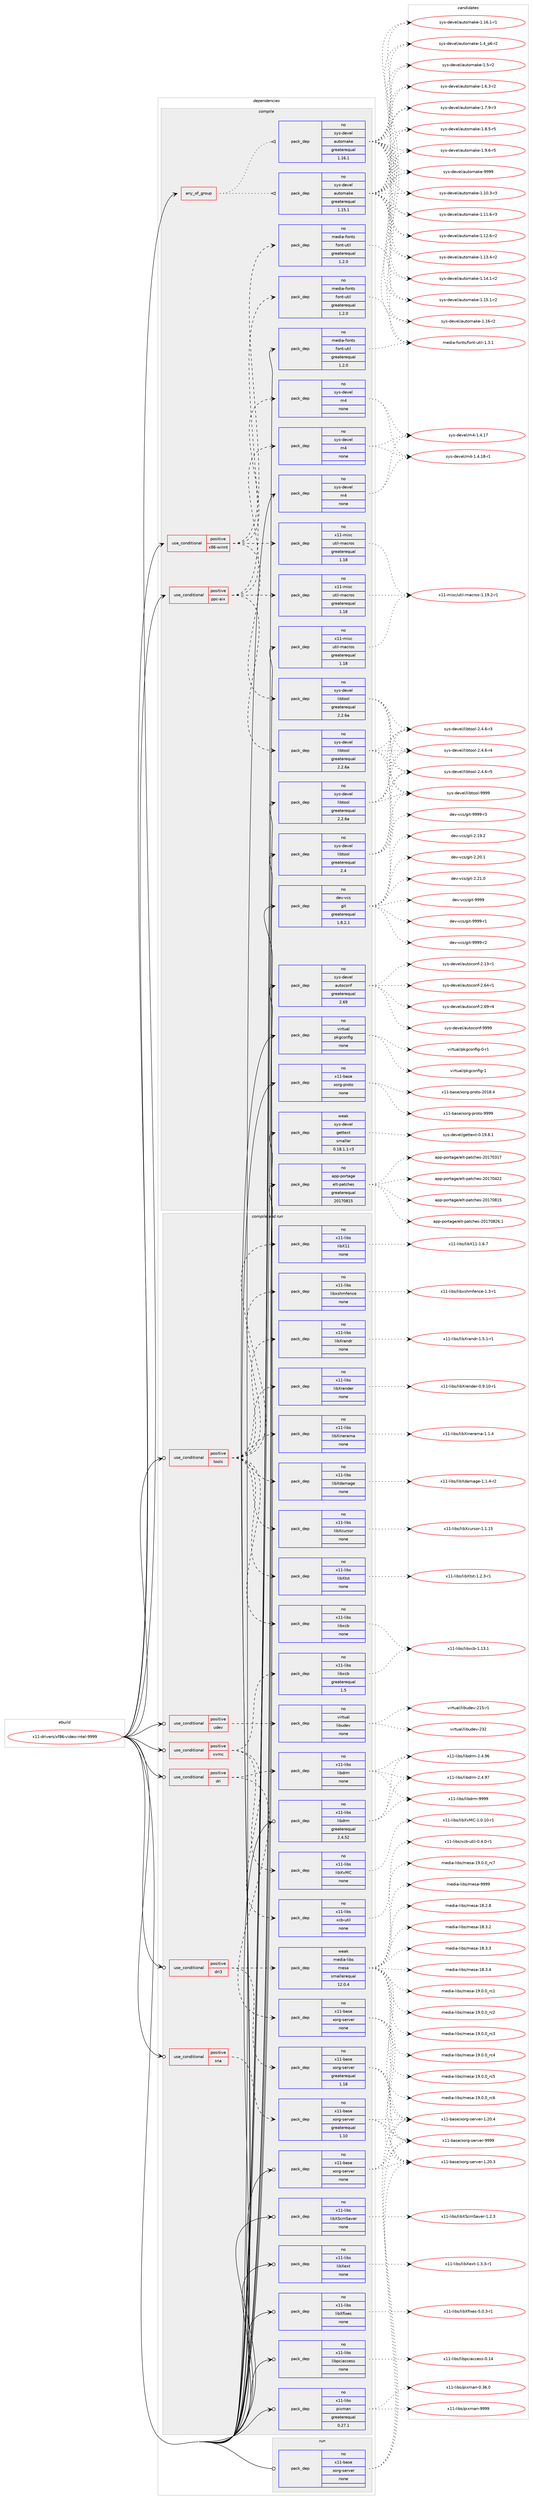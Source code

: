 digraph prolog {

# *************
# Graph options
# *************

newrank=true;
concentrate=true;
compound=true;
graph [rankdir=LR,fontname=Helvetica,fontsize=10,ranksep=1.5];#, ranksep=2.5, nodesep=0.2];
edge  [arrowhead=vee];
node  [fontname=Helvetica,fontsize=10];

# **********
# The ebuild
# **********

subgraph cluster_leftcol {
color=gray;
rank=same;
label=<<i>ebuild</i>>;
id [label="x11-drivers/xf86-video-intel-9999", color=red, width=4, href="../x11-drivers/xf86-video-intel-9999.svg"];
}

# ****************
# The dependencies
# ****************

subgraph cluster_midcol {
color=gray;
label=<<i>dependencies</i>>;
subgraph cluster_compile {
fillcolor="#eeeeee";
style=filled;
label=<<i>compile</i>>;
subgraph any28472 {
dependency1757535 [label=<<TABLE BORDER="0" CELLBORDER="1" CELLSPACING="0" CELLPADDING="4"><TR><TD CELLPADDING="10">any_of_group</TD></TR></TABLE>>, shape=none, color=red];subgraph pack1262300 {
dependency1757536 [label=<<TABLE BORDER="0" CELLBORDER="1" CELLSPACING="0" CELLPADDING="4" WIDTH="220"><TR><TD ROWSPAN="6" CELLPADDING="30">pack_dep</TD></TR><TR><TD WIDTH="110">no</TD></TR><TR><TD>sys-devel</TD></TR><TR><TD>automake</TD></TR><TR><TD>greaterequal</TD></TR><TR><TD>1.16.1</TD></TR></TABLE>>, shape=none, color=blue];
}
dependency1757535:e -> dependency1757536:w [weight=20,style="dotted",arrowhead="oinv"];
subgraph pack1262301 {
dependency1757537 [label=<<TABLE BORDER="0" CELLBORDER="1" CELLSPACING="0" CELLPADDING="4" WIDTH="220"><TR><TD ROWSPAN="6" CELLPADDING="30">pack_dep</TD></TR><TR><TD WIDTH="110">no</TD></TR><TR><TD>sys-devel</TD></TR><TR><TD>automake</TD></TR><TR><TD>greaterequal</TD></TR><TR><TD>1.15.1</TD></TR></TABLE>>, shape=none, color=blue];
}
dependency1757535:e -> dependency1757537:w [weight=20,style="dotted",arrowhead="oinv"];
}
id:e -> dependency1757535:w [weight=20,style="solid",arrowhead="vee"];
subgraph cond465760 {
dependency1757538 [label=<<TABLE BORDER="0" CELLBORDER="1" CELLSPACING="0" CELLPADDING="4"><TR><TD ROWSPAN="3" CELLPADDING="10">use_conditional</TD></TR><TR><TD>positive</TD></TR><TR><TD>ppc-aix</TD></TR></TABLE>>, shape=none, color=red];
subgraph pack1262302 {
dependency1757539 [label=<<TABLE BORDER="0" CELLBORDER="1" CELLSPACING="0" CELLPADDING="4" WIDTH="220"><TR><TD ROWSPAN="6" CELLPADDING="30">pack_dep</TD></TR><TR><TD WIDTH="110">no</TD></TR><TR><TD>sys-devel</TD></TR><TR><TD>libtool</TD></TR><TR><TD>greaterequal</TD></TR><TR><TD>2.2.6a</TD></TR></TABLE>>, shape=none, color=blue];
}
dependency1757538:e -> dependency1757539:w [weight=20,style="dashed",arrowhead="vee"];
subgraph pack1262303 {
dependency1757540 [label=<<TABLE BORDER="0" CELLBORDER="1" CELLSPACING="0" CELLPADDING="4" WIDTH="220"><TR><TD ROWSPAN="6" CELLPADDING="30">pack_dep</TD></TR><TR><TD WIDTH="110">no</TD></TR><TR><TD>sys-devel</TD></TR><TR><TD>m4</TD></TR><TR><TD>none</TD></TR><TR><TD></TD></TR></TABLE>>, shape=none, color=blue];
}
dependency1757538:e -> dependency1757540:w [weight=20,style="dashed",arrowhead="vee"];
subgraph pack1262304 {
dependency1757541 [label=<<TABLE BORDER="0" CELLBORDER="1" CELLSPACING="0" CELLPADDING="4" WIDTH="220"><TR><TD ROWSPAN="6" CELLPADDING="30">pack_dep</TD></TR><TR><TD WIDTH="110">no</TD></TR><TR><TD>x11-misc</TD></TR><TR><TD>util-macros</TD></TR><TR><TD>greaterequal</TD></TR><TR><TD>1.18</TD></TR></TABLE>>, shape=none, color=blue];
}
dependency1757538:e -> dependency1757541:w [weight=20,style="dashed",arrowhead="vee"];
subgraph pack1262305 {
dependency1757542 [label=<<TABLE BORDER="0" CELLBORDER="1" CELLSPACING="0" CELLPADDING="4" WIDTH="220"><TR><TD ROWSPAN="6" CELLPADDING="30">pack_dep</TD></TR><TR><TD WIDTH="110">no</TD></TR><TR><TD>media-fonts</TD></TR><TR><TD>font-util</TD></TR><TR><TD>greaterequal</TD></TR><TR><TD>1.2.0</TD></TR></TABLE>>, shape=none, color=blue];
}
dependency1757538:e -> dependency1757542:w [weight=20,style="dashed",arrowhead="vee"];
}
id:e -> dependency1757538:w [weight=20,style="solid",arrowhead="vee"];
subgraph cond465761 {
dependency1757543 [label=<<TABLE BORDER="0" CELLBORDER="1" CELLSPACING="0" CELLPADDING="4"><TR><TD ROWSPAN="3" CELLPADDING="10">use_conditional</TD></TR><TR><TD>positive</TD></TR><TR><TD>x86-winnt</TD></TR></TABLE>>, shape=none, color=red];
subgraph pack1262306 {
dependency1757544 [label=<<TABLE BORDER="0" CELLBORDER="1" CELLSPACING="0" CELLPADDING="4" WIDTH="220"><TR><TD ROWSPAN="6" CELLPADDING="30">pack_dep</TD></TR><TR><TD WIDTH="110">no</TD></TR><TR><TD>sys-devel</TD></TR><TR><TD>libtool</TD></TR><TR><TD>greaterequal</TD></TR><TR><TD>2.2.6a</TD></TR></TABLE>>, shape=none, color=blue];
}
dependency1757543:e -> dependency1757544:w [weight=20,style="dashed",arrowhead="vee"];
subgraph pack1262307 {
dependency1757545 [label=<<TABLE BORDER="0" CELLBORDER="1" CELLSPACING="0" CELLPADDING="4" WIDTH="220"><TR><TD ROWSPAN="6" CELLPADDING="30">pack_dep</TD></TR><TR><TD WIDTH="110">no</TD></TR><TR><TD>sys-devel</TD></TR><TR><TD>m4</TD></TR><TR><TD>none</TD></TR><TR><TD></TD></TR></TABLE>>, shape=none, color=blue];
}
dependency1757543:e -> dependency1757545:w [weight=20,style="dashed",arrowhead="vee"];
subgraph pack1262308 {
dependency1757546 [label=<<TABLE BORDER="0" CELLBORDER="1" CELLSPACING="0" CELLPADDING="4" WIDTH="220"><TR><TD ROWSPAN="6" CELLPADDING="30">pack_dep</TD></TR><TR><TD WIDTH="110">no</TD></TR><TR><TD>x11-misc</TD></TR><TR><TD>util-macros</TD></TR><TR><TD>greaterequal</TD></TR><TR><TD>1.18</TD></TR></TABLE>>, shape=none, color=blue];
}
dependency1757543:e -> dependency1757546:w [weight=20,style="dashed",arrowhead="vee"];
subgraph pack1262309 {
dependency1757547 [label=<<TABLE BORDER="0" CELLBORDER="1" CELLSPACING="0" CELLPADDING="4" WIDTH="220"><TR><TD ROWSPAN="6" CELLPADDING="30">pack_dep</TD></TR><TR><TD WIDTH="110">no</TD></TR><TR><TD>media-fonts</TD></TR><TR><TD>font-util</TD></TR><TR><TD>greaterequal</TD></TR><TR><TD>1.2.0</TD></TR></TABLE>>, shape=none, color=blue];
}
dependency1757543:e -> dependency1757547:w [weight=20,style="dashed",arrowhead="vee"];
}
id:e -> dependency1757543:w [weight=20,style="solid",arrowhead="vee"];
subgraph pack1262310 {
dependency1757548 [label=<<TABLE BORDER="0" CELLBORDER="1" CELLSPACING="0" CELLPADDING="4" WIDTH="220"><TR><TD ROWSPAN="6" CELLPADDING="30">pack_dep</TD></TR><TR><TD WIDTH="110">no</TD></TR><TR><TD>app-portage</TD></TR><TR><TD>elt-patches</TD></TR><TR><TD>greaterequal</TD></TR><TR><TD>20170815</TD></TR></TABLE>>, shape=none, color=blue];
}
id:e -> dependency1757548:w [weight=20,style="solid",arrowhead="vee"];
subgraph pack1262311 {
dependency1757549 [label=<<TABLE BORDER="0" CELLBORDER="1" CELLSPACING="0" CELLPADDING="4" WIDTH="220"><TR><TD ROWSPAN="6" CELLPADDING="30">pack_dep</TD></TR><TR><TD WIDTH="110">no</TD></TR><TR><TD>dev-vcs</TD></TR><TR><TD>git</TD></TR><TR><TD>greaterequal</TD></TR><TR><TD>1.8.2.1</TD></TR></TABLE>>, shape=none, color=blue];
}
id:e -> dependency1757549:w [weight=20,style="solid",arrowhead="vee"];
subgraph pack1262312 {
dependency1757550 [label=<<TABLE BORDER="0" CELLBORDER="1" CELLSPACING="0" CELLPADDING="4" WIDTH="220"><TR><TD ROWSPAN="6" CELLPADDING="30">pack_dep</TD></TR><TR><TD WIDTH="110">no</TD></TR><TR><TD>media-fonts</TD></TR><TR><TD>font-util</TD></TR><TR><TD>greaterequal</TD></TR><TR><TD>1.2.0</TD></TR></TABLE>>, shape=none, color=blue];
}
id:e -> dependency1757550:w [weight=20,style="solid",arrowhead="vee"];
subgraph pack1262313 {
dependency1757551 [label=<<TABLE BORDER="0" CELLBORDER="1" CELLSPACING="0" CELLPADDING="4" WIDTH="220"><TR><TD ROWSPAN="6" CELLPADDING="30">pack_dep</TD></TR><TR><TD WIDTH="110">no</TD></TR><TR><TD>sys-devel</TD></TR><TR><TD>autoconf</TD></TR><TR><TD>greaterequal</TD></TR><TR><TD>2.69</TD></TR></TABLE>>, shape=none, color=blue];
}
id:e -> dependency1757551:w [weight=20,style="solid",arrowhead="vee"];
subgraph pack1262314 {
dependency1757552 [label=<<TABLE BORDER="0" CELLBORDER="1" CELLSPACING="0" CELLPADDING="4" WIDTH="220"><TR><TD ROWSPAN="6" CELLPADDING="30">pack_dep</TD></TR><TR><TD WIDTH="110">no</TD></TR><TR><TD>sys-devel</TD></TR><TR><TD>libtool</TD></TR><TR><TD>greaterequal</TD></TR><TR><TD>2.2.6a</TD></TR></TABLE>>, shape=none, color=blue];
}
id:e -> dependency1757552:w [weight=20,style="solid",arrowhead="vee"];
subgraph pack1262315 {
dependency1757553 [label=<<TABLE BORDER="0" CELLBORDER="1" CELLSPACING="0" CELLPADDING="4" WIDTH="220"><TR><TD ROWSPAN="6" CELLPADDING="30">pack_dep</TD></TR><TR><TD WIDTH="110">no</TD></TR><TR><TD>sys-devel</TD></TR><TR><TD>libtool</TD></TR><TR><TD>greaterequal</TD></TR><TR><TD>2.4</TD></TR></TABLE>>, shape=none, color=blue];
}
id:e -> dependency1757553:w [weight=20,style="solid",arrowhead="vee"];
subgraph pack1262316 {
dependency1757554 [label=<<TABLE BORDER="0" CELLBORDER="1" CELLSPACING="0" CELLPADDING="4" WIDTH="220"><TR><TD ROWSPAN="6" CELLPADDING="30">pack_dep</TD></TR><TR><TD WIDTH="110">no</TD></TR><TR><TD>sys-devel</TD></TR><TR><TD>m4</TD></TR><TR><TD>none</TD></TR><TR><TD></TD></TR></TABLE>>, shape=none, color=blue];
}
id:e -> dependency1757554:w [weight=20,style="solid",arrowhead="vee"];
subgraph pack1262317 {
dependency1757555 [label=<<TABLE BORDER="0" CELLBORDER="1" CELLSPACING="0" CELLPADDING="4" WIDTH="220"><TR><TD ROWSPAN="6" CELLPADDING="30">pack_dep</TD></TR><TR><TD WIDTH="110">no</TD></TR><TR><TD>virtual</TD></TR><TR><TD>pkgconfig</TD></TR><TR><TD>none</TD></TR><TR><TD></TD></TR></TABLE>>, shape=none, color=blue];
}
id:e -> dependency1757555:w [weight=20,style="solid",arrowhead="vee"];
subgraph pack1262318 {
dependency1757556 [label=<<TABLE BORDER="0" CELLBORDER="1" CELLSPACING="0" CELLPADDING="4" WIDTH="220"><TR><TD ROWSPAN="6" CELLPADDING="30">pack_dep</TD></TR><TR><TD WIDTH="110">no</TD></TR><TR><TD>x11-base</TD></TR><TR><TD>xorg-proto</TD></TR><TR><TD>none</TD></TR><TR><TD></TD></TR></TABLE>>, shape=none, color=blue];
}
id:e -> dependency1757556:w [weight=20,style="solid",arrowhead="vee"];
subgraph pack1262319 {
dependency1757557 [label=<<TABLE BORDER="0" CELLBORDER="1" CELLSPACING="0" CELLPADDING="4" WIDTH="220"><TR><TD ROWSPAN="6" CELLPADDING="30">pack_dep</TD></TR><TR><TD WIDTH="110">no</TD></TR><TR><TD>x11-misc</TD></TR><TR><TD>util-macros</TD></TR><TR><TD>greaterequal</TD></TR><TR><TD>1.18</TD></TR></TABLE>>, shape=none, color=blue];
}
id:e -> dependency1757557:w [weight=20,style="solid",arrowhead="vee"];
subgraph pack1262320 {
dependency1757558 [label=<<TABLE BORDER="0" CELLBORDER="1" CELLSPACING="0" CELLPADDING="4" WIDTH="220"><TR><TD ROWSPAN="6" CELLPADDING="30">pack_dep</TD></TR><TR><TD WIDTH="110">weak</TD></TR><TR><TD>sys-devel</TD></TR><TR><TD>gettext</TD></TR><TR><TD>smaller</TD></TR><TR><TD>0.18.1.1-r3</TD></TR></TABLE>>, shape=none, color=blue];
}
id:e -> dependency1757558:w [weight=20,style="solid",arrowhead="vee"];
}
subgraph cluster_compileandrun {
fillcolor="#eeeeee";
style=filled;
label=<<i>compile and run</i>>;
subgraph cond465762 {
dependency1757559 [label=<<TABLE BORDER="0" CELLBORDER="1" CELLSPACING="0" CELLPADDING="4"><TR><TD ROWSPAN="3" CELLPADDING="10">use_conditional</TD></TR><TR><TD>positive</TD></TR><TR><TD>dri</TD></TR></TABLE>>, shape=none, color=red];
subgraph pack1262321 {
dependency1757560 [label=<<TABLE BORDER="0" CELLBORDER="1" CELLSPACING="0" CELLPADDING="4" WIDTH="220"><TR><TD ROWSPAN="6" CELLPADDING="30">pack_dep</TD></TR><TR><TD WIDTH="110">no</TD></TR><TR><TD>x11-base</TD></TR><TR><TD>xorg-server</TD></TR><TR><TD>none</TD></TR><TR><TD></TD></TR></TABLE>>, shape=none, color=blue];
}
dependency1757559:e -> dependency1757560:w [weight=20,style="dashed",arrowhead="vee"];
subgraph pack1262322 {
dependency1757561 [label=<<TABLE BORDER="0" CELLBORDER="1" CELLSPACING="0" CELLPADDING="4" WIDTH="220"><TR><TD ROWSPAN="6" CELLPADDING="30">pack_dep</TD></TR><TR><TD WIDTH="110">no</TD></TR><TR><TD>x11-libs</TD></TR><TR><TD>libdrm</TD></TR><TR><TD>none</TD></TR><TR><TD></TD></TR></TABLE>>, shape=none, color=blue];
}
dependency1757559:e -> dependency1757561:w [weight=20,style="dashed",arrowhead="vee"];
}
id:e -> dependency1757559:w [weight=20,style="solid",arrowhead="odotvee"];
subgraph cond465763 {
dependency1757562 [label=<<TABLE BORDER="0" CELLBORDER="1" CELLSPACING="0" CELLPADDING="4"><TR><TD ROWSPAN="3" CELLPADDING="10">use_conditional</TD></TR><TR><TD>positive</TD></TR><TR><TD>dri3</TD></TR></TABLE>>, shape=none, color=red];
subgraph pack1262323 {
dependency1757563 [label=<<TABLE BORDER="0" CELLBORDER="1" CELLSPACING="0" CELLPADDING="4" WIDTH="220"><TR><TD ROWSPAN="6" CELLPADDING="30">pack_dep</TD></TR><TR><TD WIDTH="110">no</TD></TR><TR><TD>x11-base</TD></TR><TR><TD>xorg-server</TD></TR><TR><TD>greaterequal</TD></TR><TR><TD>1.18</TD></TR></TABLE>>, shape=none, color=blue];
}
dependency1757562:e -> dependency1757563:w [weight=20,style="dashed",arrowhead="vee"];
subgraph pack1262324 {
dependency1757564 [label=<<TABLE BORDER="0" CELLBORDER="1" CELLSPACING="0" CELLPADDING="4" WIDTH="220"><TR><TD ROWSPAN="6" CELLPADDING="30">pack_dep</TD></TR><TR><TD WIDTH="110">weak</TD></TR><TR><TD>media-libs</TD></TR><TR><TD>mesa</TD></TR><TR><TD>smallerequal</TD></TR><TR><TD>12.0.4</TD></TR></TABLE>>, shape=none, color=blue];
}
dependency1757562:e -> dependency1757564:w [weight=20,style="dashed",arrowhead="vee"];
}
id:e -> dependency1757562:w [weight=20,style="solid",arrowhead="odotvee"];
subgraph cond465764 {
dependency1757565 [label=<<TABLE BORDER="0" CELLBORDER="1" CELLSPACING="0" CELLPADDING="4"><TR><TD ROWSPAN="3" CELLPADDING="10">use_conditional</TD></TR><TR><TD>positive</TD></TR><TR><TD>sna</TD></TR></TABLE>>, shape=none, color=red];
subgraph pack1262325 {
dependency1757566 [label=<<TABLE BORDER="0" CELLBORDER="1" CELLSPACING="0" CELLPADDING="4" WIDTH="220"><TR><TD ROWSPAN="6" CELLPADDING="30">pack_dep</TD></TR><TR><TD WIDTH="110">no</TD></TR><TR><TD>x11-base</TD></TR><TR><TD>xorg-server</TD></TR><TR><TD>greaterequal</TD></TR><TR><TD>1.10</TD></TR></TABLE>>, shape=none, color=blue];
}
dependency1757565:e -> dependency1757566:w [weight=20,style="dashed",arrowhead="vee"];
}
id:e -> dependency1757565:w [weight=20,style="solid",arrowhead="odotvee"];
subgraph cond465765 {
dependency1757567 [label=<<TABLE BORDER="0" CELLBORDER="1" CELLSPACING="0" CELLPADDING="4"><TR><TD ROWSPAN="3" CELLPADDING="10">use_conditional</TD></TR><TR><TD>positive</TD></TR><TR><TD>tools</TD></TR></TABLE>>, shape=none, color=red];
subgraph pack1262326 {
dependency1757568 [label=<<TABLE BORDER="0" CELLBORDER="1" CELLSPACING="0" CELLPADDING="4" WIDTH="220"><TR><TD ROWSPAN="6" CELLPADDING="30">pack_dep</TD></TR><TR><TD WIDTH="110">no</TD></TR><TR><TD>x11-libs</TD></TR><TR><TD>libX11</TD></TR><TR><TD>none</TD></TR><TR><TD></TD></TR></TABLE>>, shape=none, color=blue];
}
dependency1757567:e -> dependency1757568:w [weight=20,style="dashed",arrowhead="vee"];
subgraph pack1262327 {
dependency1757569 [label=<<TABLE BORDER="0" CELLBORDER="1" CELLSPACING="0" CELLPADDING="4" WIDTH="220"><TR><TD ROWSPAN="6" CELLPADDING="30">pack_dep</TD></TR><TR><TD WIDTH="110">no</TD></TR><TR><TD>x11-libs</TD></TR><TR><TD>libxcb</TD></TR><TR><TD>none</TD></TR><TR><TD></TD></TR></TABLE>>, shape=none, color=blue];
}
dependency1757567:e -> dependency1757569:w [weight=20,style="dashed",arrowhead="vee"];
subgraph pack1262328 {
dependency1757570 [label=<<TABLE BORDER="0" CELLBORDER="1" CELLSPACING="0" CELLPADDING="4" WIDTH="220"><TR><TD ROWSPAN="6" CELLPADDING="30">pack_dep</TD></TR><TR><TD WIDTH="110">no</TD></TR><TR><TD>x11-libs</TD></TR><TR><TD>libXcursor</TD></TR><TR><TD>none</TD></TR><TR><TD></TD></TR></TABLE>>, shape=none, color=blue];
}
dependency1757567:e -> dependency1757570:w [weight=20,style="dashed",arrowhead="vee"];
subgraph pack1262329 {
dependency1757571 [label=<<TABLE BORDER="0" CELLBORDER="1" CELLSPACING="0" CELLPADDING="4" WIDTH="220"><TR><TD ROWSPAN="6" CELLPADDING="30">pack_dep</TD></TR><TR><TD WIDTH="110">no</TD></TR><TR><TD>x11-libs</TD></TR><TR><TD>libXdamage</TD></TR><TR><TD>none</TD></TR><TR><TD></TD></TR></TABLE>>, shape=none, color=blue];
}
dependency1757567:e -> dependency1757571:w [weight=20,style="dashed",arrowhead="vee"];
subgraph pack1262330 {
dependency1757572 [label=<<TABLE BORDER="0" CELLBORDER="1" CELLSPACING="0" CELLPADDING="4" WIDTH="220"><TR><TD ROWSPAN="6" CELLPADDING="30">pack_dep</TD></TR><TR><TD WIDTH="110">no</TD></TR><TR><TD>x11-libs</TD></TR><TR><TD>libXinerama</TD></TR><TR><TD>none</TD></TR><TR><TD></TD></TR></TABLE>>, shape=none, color=blue];
}
dependency1757567:e -> dependency1757572:w [weight=20,style="dashed",arrowhead="vee"];
subgraph pack1262331 {
dependency1757573 [label=<<TABLE BORDER="0" CELLBORDER="1" CELLSPACING="0" CELLPADDING="4" WIDTH="220"><TR><TD ROWSPAN="6" CELLPADDING="30">pack_dep</TD></TR><TR><TD WIDTH="110">no</TD></TR><TR><TD>x11-libs</TD></TR><TR><TD>libXrandr</TD></TR><TR><TD>none</TD></TR><TR><TD></TD></TR></TABLE>>, shape=none, color=blue];
}
dependency1757567:e -> dependency1757573:w [weight=20,style="dashed",arrowhead="vee"];
subgraph pack1262332 {
dependency1757574 [label=<<TABLE BORDER="0" CELLBORDER="1" CELLSPACING="0" CELLPADDING="4" WIDTH="220"><TR><TD ROWSPAN="6" CELLPADDING="30">pack_dep</TD></TR><TR><TD WIDTH="110">no</TD></TR><TR><TD>x11-libs</TD></TR><TR><TD>libXrender</TD></TR><TR><TD>none</TD></TR><TR><TD></TD></TR></TABLE>>, shape=none, color=blue];
}
dependency1757567:e -> dependency1757574:w [weight=20,style="dashed",arrowhead="vee"];
subgraph pack1262333 {
dependency1757575 [label=<<TABLE BORDER="0" CELLBORDER="1" CELLSPACING="0" CELLPADDING="4" WIDTH="220"><TR><TD ROWSPAN="6" CELLPADDING="30">pack_dep</TD></TR><TR><TD WIDTH="110">no</TD></TR><TR><TD>x11-libs</TD></TR><TR><TD>libxshmfence</TD></TR><TR><TD>none</TD></TR><TR><TD></TD></TR></TABLE>>, shape=none, color=blue];
}
dependency1757567:e -> dependency1757575:w [weight=20,style="dashed",arrowhead="vee"];
subgraph pack1262334 {
dependency1757576 [label=<<TABLE BORDER="0" CELLBORDER="1" CELLSPACING="0" CELLPADDING="4" WIDTH="220"><TR><TD ROWSPAN="6" CELLPADDING="30">pack_dep</TD></TR><TR><TD WIDTH="110">no</TD></TR><TR><TD>x11-libs</TD></TR><TR><TD>libXtst</TD></TR><TR><TD>none</TD></TR><TR><TD></TD></TR></TABLE>>, shape=none, color=blue];
}
dependency1757567:e -> dependency1757576:w [weight=20,style="dashed",arrowhead="vee"];
}
id:e -> dependency1757567:w [weight=20,style="solid",arrowhead="odotvee"];
subgraph cond465766 {
dependency1757577 [label=<<TABLE BORDER="0" CELLBORDER="1" CELLSPACING="0" CELLPADDING="4"><TR><TD ROWSPAN="3" CELLPADDING="10">use_conditional</TD></TR><TR><TD>positive</TD></TR><TR><TD>udev</TD></TR></TABLE>>, shape=none, color=red];
subgraph pack1262335 {
dependency1757578 [label=<<TABLE BORDER="0" CELLBORDER="1" CELLSPACING="0" CELLPADDING="4" WIDTH="220"><TR><TD ROWSPAN="6" CELLPADDING="30">pack_dep</TD></TR><TR><TD WIDTH="110">no</TD></TR><TR><TD>virtual</TD></TR><TR><TD>libudev</TD></TR><TR><TD>none</TD></TR><TR><TD></TD></TR></TABLE>>, shape=none, color=blue];
}
dependency1757577:e -> dependency1757578:w [weight=20,style="dashed",arrowhead="vee"];
}
id:e -> dependency1757577:w [weight=20,style="solid",arrowhead="odotvee"];
subgraph cond465767 {
dependency1757579 [label=<<TABLE BORDER="0" CELLBORDER="1" CELLSPACING="0" CELLPADDING="4"><TR><TD ROWSPAN="3" CELLPADDING="10">use_conditional</TD></TR><TR><TD>positive</TD></TR><TR><TD>xvmc</TD></TR></TABLE>>, shape=none, color=red];
subgraph pack1262336 {
dependency1757580 [label=<<TABLE BORDER="0" CELLBORDER="1" CELLSPACING="0" CELLPADDING="4" WIDTH="220"><TR><TD ROWSPAN="6" CELLPADDING="30">pack_dep</TD></TR><TR><TD WIDTH="110">no</TD></TR><TR><TD>x11-libs</TD></TR><TR><TD>libXvMC</TD></TR><TR><TD>none</TD></TR><TR><TD></TD></TR></TABLE>>, shape=none, color=blue];
}
dependency1757579:e -> dependency1757580:w [weight=20,style="dashed",arrowhead="vee"];
subgraph pack1262337 {
dependency1757581 [label=<<TABLE BORDER="0" CELLBORDER="1" CELLSPACING="0" CELLPADDING="4" WIDTH="220"><TR><TD ROWSPAN="6" CELLPADDING="30">pack_dep</TD></TR><TR><TD WIDTH="110">no</TD></TR><TR><TD>x11-libs</TD></TR><TR><TD>libxcb</TD></TR><TR><TD>greaterequal</TD></TR><TR><TD>1.5</TD></TR></TABLE>>, shape=none, color=blue];
}
dependency1757579:e -> dependency1757581:w [weight=20,style="dashed",arrowhead="vee"];
subgraph pack1262338 {
dependency1757582 [label=<<TABLE BORDER="0" CELLBORDER="1" CELLSPACING="0" CELLPADDING="4" WIDTH="220"><TR><TD ROWSPAN="6" CELLPADDING="30">pack_dep</TD></TR><TR><TD WIDTH="110">no</TD></TR><TR><TD>x11-libs</TD></TR><TR><TD>xcb-util</TD></TR><TR><TD>none</TD></TR><TR><TD></TD></TR></TABLE>>, shape=none, color=blue];
}
dependency1757579:e -> dependency1757582:w [weight=20,style="dashed",arrowhead="vee"];
}
id:e -> dependency1757579:w [weight=20,style="solid",arrowhead="odotvee"];
subgraph pack1262339 {
dependency1757583 [label=<<TABLE BORDER="0" CELLBORDER="1" CELLSPACING="0" CELLPADDING="4" WIDTH="220"><TR><TD ROWSPAN="6" CELLPADDING="30">pack_dep</TD></TR><TR><TD WIDTH="110">no</TD></TR><TR><TD>x11-base</TD></TR><TR><TD>xorg-server</TD></TR><TR><TD>none</TD></TR><TR><TD></TD></TR></TABLE>>, shape=none, color=blue];
}
id:e -> dependency1757583:w [weight=20,style="solid",arrowhead="odotvee"];
subgraph pack1262340 {
dependency1757584 [label=<<TABLE BORDER="0" CELLBORDER="1" CELLSPACING="0" CELLPADDING="4" WIDTH="220"><TR><TD ROWSPAN="6" CELLPADDING="30">pack_dep</TD></TR><TR><TD WIDTH="110">no</TD></TR><TR><TD>x11-libs</TD></TR><TR><TD>libXScrnSaver</TD></TR><TR><TD>none</TD></TR><TR><TD></TD></TR></TABLE>>, shape=none, color=blue];
}
id:e -> dependency1757584:w [weight=20,style="solid",arrowhead="odotvee"];
subgraph pack1262341 {
dependency1757585 [label=<<TABLE BORDER="0" CELLBORDER="1" CELLSPACING="0" CELLPADDING="4" WIDTH="220"><TR><TD ROWSPAN="6" CELLPADDING="30">pack_dep</TD></TR><TR><TD WIDTH="110">no</TD></TR><TR><TD>x11-libs</TD></TR><TR><TD>libXext</TD></TR><TR><TD>none</TD></TR><TR><TD></TD></TR></TABLE>>, shape=none, color=blue];
}
id:e -> dependency1757585:w [weight=20,style="solid",arrowhead="odotvee"];
subgraph pack1262342 {
dependency1757586 [label=<<TABLE BORDER="0" CELLBORDER="1" CELLSPACING="0" CELLPADDING="4" WIDTH="220"><TR><TD ROWSPAN="6" CELLPADDING="30">pack_dep</TD></TR><TR><TD WIDTH="110">no</TD></TR><TR><TD>x11-libs</TD></TR><TR><TD>libXfixes</TD></TR><TR><TD>none</TD></TR><TR><TD></TD></TR></TABLE>>, shape=none, color=blue];
}
id:e -> dependency1757586:w [weight=20,style="solid",arrowhead="odotvee"];
subgraph pack1262343 {
dependency1757587 [label=<<TABLE BORDER="0" CELLBORDER="1" CELLSPACING="0" CELLPADDING="4" WIDTH="220"><TR><TD ROWSPAN="6" CELLPADDING="30">pack_dep</TD></TR><TR><TD WIDTH="110">no</TD></TR><TR><TD>x11-libs</TD></TR><TR><TD>libdrm</TD></TR><TR><TD>greaterequal</TD></TR><TR><TD>2.4.52</TD></TR></TABLE>>, shape=none, color=blue];
}
id:e -> dependency1757587:w [weight=20,style="solid",arrowhead="odotvee"];
subgraph pack1262344 {
dependency1757588 [label=<<TABLE BORDER="0" CELLBORDER="1" CELLSPACING="0" CELLPADDING="4" WIDTH="220"><TR><TD ROWSPAN="6" CELLPADDING="30">pack_dep</TD></TR><TR><TD WIDTH="110">no</TD></TR><TR><TD>x11-libs</TD></TR><TR><TD>libpciaccess</TD></TR><TR><TD>none</TD></TR><TR><TD></TD></TR></TABLE>>, shape=none, color=blue];
}
id:e -> dependency1757588:w [weight=20,style="solid",arrowhead="odotvee"];
subgraph pack1262345 {
dependency1757589 [label=<<TABLE BORDER="0" CELLBORDER="1" CELLSPACING="0" CELLPADDING="4" WIDTH="220"><TR><TD ROWSPAN="6" CELLPADDING="30">pack_dep</TD></TR><TR><TD WIDTH="110">no</TD></TR><TR><TD>x11-libs</TD></TR><TR><TD>pixman</TD></TR><TR><TD>greaterequal</TD></TR><TR><TD>0.27.1</TD></TR></TABLE>>, shape=none, color=blue];
}
id:e -> dependency1757589:w [weight=20,style="solid",arrowhead="odotvee"];
}
subgraph cluster_run {
fillcolor="#eeeeee";
style=filled;
label=<<i>run</i>>;
subgraph pack1262346 {
dependency1757590 [label=<<TABLE BORDER="0" CELLBORDER="1" CELLSPACING="0" CELLPADDING="4" WIDTH="220"><TR><TD ROWSPAN="6" CELLPADDING="30">pack_dep</TD></TR><TR><TD WIDTH="110">no</TD></TR><TR><TD>x11-base</TD></TR><TR><TD>xorg-server</TD></TR><TR><TD>none</TD></TR><TR><TD></TD></TR></TABLE>>, shape=none, color=blue];
}
id:e -> dependency1757590:w [weight=20,style="solid",arrowhead="odot"];
}
}

# **************
# The candidates
# **************

subgraph cluster_choices {
rank=same;
color=gray;
label=<<i>candidates</i>>;

subgraph choice1262300 {
color=black;
nodesep=1;
choice11512111545100101118101108479711711611110997107101454946494846514511451 [label="sys-devel/automake-1.10.3-r3", color=red, width=4,href="../sys-devel/automake-1.10.3-r3.svg"];
choice11512111545100101118101108479711711611110997107101454946494946544511451 [label="sys-devel/automake-1.11.6-r3", color=red, width=4,href="../sys-devel/automake-1.11.6-r3.svg"];
choice11512111545100101118101108479711711611110997107101454946495046544511450 [label="sys-devel/automake-1.12.6-r2", color=red, width=4,href="../sys-devel/automake-1.12.6-r2.svg"];
choice11512111545100101118101108479711711611110997107101454946495146524511450 [label="sys-devel/automake-1.13.4-r2", color=red, width=4,href="../sys-devel/automake-1.13.4-r2.svg"];
choice11512111545100101118101108479711711611110997107101454946495246494511450 [label="sys-devel/automake-1.14.1-r2", color=red, width=4,href="../sys-devel/automake-1.14.1-r2.svg"];
choice11512111545100101118101108479711711611110997107101454946495346494511450 [label="sys-devel/automake-1.15.1-r2", color=red, width=4,href="../sys-devel/automake-1.15.1-r2.svg"];
choice1151211154510010111810110847971171161111099710710145494649544511450 [label="sys-devel/automake-1.16-r2", color=red, width=4,href="../sys-devel/automake-1.16-r2.svg"];
choice11512111545100101118101108479711711611110997107101454946495446494511449 [label="sys-devel/automake-1.16.1-r1", color=red, width=4,href="../sys-devel/automake-1.16.1-r1.svg"];
choice115121115451001011181011084797117116111109971071014549465295112544511450 [label="sys-devel/automake-1.4_p6-r2", color=red, width=4,href="../sys-devel/automake-1.4_p6-r2.svg"];
choice11512111545100101118101108479711711611110997107101454946534511450 [label="sys-devel/automake-1.5-r2", color=red, width=4,href="../sys-devel/automake-1.5-r2.svg"];
choice115121115451001011181011084797117116111109971071014549465446514511450 [label="sys-devel/automake-1.6.3-r2", color=red, width=4,href="../sys-devel/automake-1.6.3-r2.svg"];
choice115121115451001011181011084797117116111109971071014549465546574511451 [label="sys-devel/automake-1.7.9-r3", color=red, width=4,href="../sys-devel/automake-1.7.9-r3.svg"];
choice115121115451001011181011084797117116111109971071014549465646534511453 [label="sys-devel/automake-1.8.5-r5", color=red, width=4,href="../sys-devel/automake-1.8.5-r5.svg"];
choice115121115451001011181011084797117116111109971071014549465746544511453 [label="sys-devel/automake-1.9.6-r5", color=red, width=4,href="../sys-devel/automake-1.9.6-r5.svg"];
choice115121115451001011181011084797117116111109971071014557575757 [label="sys-devel/automake-9999", color=red, width=4,href="../sys-devel/automake-9999.svg"];
dependency1757536:e -> choice11512111545100101118101108479711711611110997107101454946494846514511451:w [style=dotted,weight="100"];
dependency1757536:e -> choice11512111545100101118101108479711711611110997107101454946494946544511451:w [style=dotted,weight="100"];
dependency1757536:e -> choice11512111545100101118101108479711711611110997107101454946495046544511450:w [style=dotted,weight="100"];
dependency1757536:e -> choice11512111545100101118101108479711711611110997107101454946495146524511450:w [style=dotted,weight="100"];
dependency1757536:e -> choice11512111545100101118101108479711711611110997107101454946495246494511450:w [style=dotted,weight="100"];
dependency1757536:e -> choice11512111545100101118101108479711711611110997107101454946495346494511450:w [style=dotted,weight="100"];
dependency1757536:e -> choice1151211154510010111810110847971171161111099710710145494649544511450:w [style=dotted,weight="100"];
dependency1757536:e -> choice11512111545100101118101108479711711611110997107101454946495446494511449:w [style=dotted,weight="100"];
dependency1757536:e -> choice115121115451001011181011084797117116111109971071014549465295112544511450:w [style=dotted,weight="100"];
dependency1757536:e -> choice11512111545100101118101108479711711611110997107101454946534511450:w [style=dotted,weight="100"];
dependency1757536:e -> choice115121115451001011181011084797117116111109971071014549465446514511450:w [style=dotted,weight="100"];
dependency1757536:e -> choice115121115451001011181011084797117116111109971071014549465546574511451:w [style=dotted,weight="100"];
dependency1757536:e -> choice115121115451001011181011084797117116111109971071014549465646534511453:w [style=dotted,weight="100"];
dependency1757536:e -> choice115121115451001011181011084797117116111109971071014549465746544511453:w [style=dotted,weight="100"];
dependency1757536:e -> choice115121115451001011181011084797117116111109971071014557575757:w [style=dotted,weight="100"];
}
subgraph choice1262301 {
color=black;
nodesep=1;
choice11512111545100101118101108479711711611110997107101454946494846514511451 [label="sys-devel/automake-1.10.3-r3", color=red, width=4,href="../sys-devel/automake-1.10.3-r3.svg"];
choice11512111545100101118101108479711711611110997107101454946494946544511451 [label="sys-devel/automake-1.11.6-r3", color=red, width=4,href="../sys-devel/automake-1.11.6-r3.svg"];
choice11512111545100101118101108479711711611110997107101454946495046544511450 [label="sys-devel/automake-1.12.6-r2", color=red, width=4,href="../sys-devel/automake-1.12.6-r2.svg"];
choice11512111545100101118101108479711711611110997107101454946495146524511450 [label="sys-devel/automake-1.13.4-r2", color=red, width=4,href="../sys-devel/automake-1.13.4-r2.svg"];
choice11512111545100101118101108479711711611110997107101454946495246494511450 [label="sys-devel/automake-1.14.1-r2", color=red, width=4,href="../sys-devel/automake-1.14.1-r2.svg"];
choice11512111545100101118101108479711711611110997107101454946495346494511450 [label="sys-devel/automake-1.15.1-r2", color=red, width=4,href="../sys-devel/automake-1.15.1-r2.svg"];
choice1151211154510010111810110847971171161111099710710145494649544511450 [label="sys-devel/automake-1.16-r2", color=red, width=4,href="../sys-devel/automake-1.16-r2.svg"];
choice11512111545100101118101108479711711611110997107101454946495446494511449 [label="sys-devel/automake-1.16.1-r1", color=red, width=4,href="../sys-devel/automake-1.16.1-r1.svg"];
choice115121115451001011181011084797117116111109971071014549465295112544511450 [label="sys-devel/automake-1.4_p6-r2", color=red, width=4,href="../sys-devel/automake-1.4_p6-r2.svg"];
choice11512111545100101118101108479711711611110997107101454946534511450 [label="sys-devel/automake-1.5-r2", color=red, width=4,href="../sys-devel/automake-1.5-r2.svg"];
choice115121115451001011181011084797117116111109971071014549465446514511450 [label="sys-devel/automake-1.6.3-r2", color=red, width=4,href="../sys-devel/automake-1.6.3-r2.svg"];
choice115121115451001011181011084797117116111109971071014549465546574511451 [label="sys-devel/automake-1.7.9-r3", color=red, width=4,href="../sys-devel/automake-1.7.9-r3.svg"];
choice115121115451001011181011084797117116111109971071014549465646534511453 [label="sys-devel/automake-1.8.5-r5", color=red, width=4,href="../sys-devel/automake-1.8.5-r5.svg"];
choice115121115451001011181011084797117116111109971071014549465746544511453 [label="sys-devel/automake-1.9.6-r5", color=red, width=4,href="../sys-devel/automake-1.9.6-r5.svg"];
choice115121115451001011181011084797117116111109971071014557575757 [label="sys-devel/automake-9999", color=red, width=4,href="../sys-devel/automake-9999.svg"];
dependency1757537:e -> choice11512111545100101118101108479711711611110997107101454946494846514511451:w [style=dotted,weight="100"];
dependency1757537:e -> choice11512111545100101118101108479711711611110997107101454946494946544511451:w [style=dotted,weight="100"];
dependency1757537:e -> choice11512111545100101118101108479711711611110997107101454946495046544511450:w [style=dotted,weight="100"];
dependency1757537:e -> choice11512111545100101118101108479711711611110997107101454946495146524511450:w [style=dotted,weight="100"];
dependency1757537:e -> choice11512111545100101118101108479711711611110997107101454946495246494511450:w [style=dotted,weight="100"];
dependency1757537:e -> choice11512111545100101118101108479711711611110997107101454946495346494511450:w [style=dotted,weight="100"];
dependency1757537:e -> choice1151211154510010111810110847971171161111099710710145494649544511450:w [style=dotted,weight="100"];
dependency1757537:e -> choice11512111545100101118101108479711711611110997107101454946495446494511449:w [style=dotted,weight="100"];
dependency1757537:e -> choice115121115451001011181011084797117116111109971071014549465295112544511450:w [style=dotted,weight="100"];
dependency1757537:e -> choice11512111545100101118101108479711711611110997107101454946534511450:w [style=dotted,weight="100"];
dependency1757537:e -> choice115121115451001011181011084797117116111109971071014549465446514511450:w [style=dotted,weight="100"];
dependency1757537:e -> choice115121115451001011181011084797117116111109971071014549465546574511451:w [style=dotted,weight="100"];
dependency1757537:e -> choice115121115451001011181011084797117116111109971071014549465646534511453:w [style=dotted,weight="100"];
dependency1757537:e -> choice115121115451001011181011084797117116111109971071014549465746544511453:w [style=dotted,weight="100"];
dependency1757537:e -> choice115121115451001011181011084797117116111109971071014557575757:w [style=dotted,weight="100"];
}
subgraph choice1262302 {
color=black;
nodesep=1;
choice1151211154510010111810110847108105981161111111084550465246544511451 [label="sys-devel/libtool-2.4.6-r3", color=red, width=4,href="../sys-devel/libtool-2.4.6-r3.svg"];
choice1151211154510010111810110847108105981161111111084550465246544511452 [label="sys-devel/libtool-2.4.6-r4", color=red, width=4,href="../sys-devel/libtool-2.4.6-r4.svg"];
choice1151211154510010111810110847108105981161111111084550465246544511453 [label="sys-devel/libtool-2.4.6-r5", color=red, width=4,href="../sys-devel/libtool-2.4.6-r5.svg"];
choice1151211154510010111810110847108105981161111111084557575757 [label="sys-devel/libtool-9999", color=red, width=4,href="../sys-devel/libtool-9999.svg"];
dependency1757539:e -> choice1151211154510010111810110847108105981161111111084550465246544511451:w [style=dotted,weight="100"];
dependency1757539:e -> choice1151211154510010111810110847108105981161111111084550465246544511452:w [style=dotted,weight="100"];
dependency1757539:e -> choice1151211154510010111810110847108105981161111111084550465246544511453:w [style=dotted,weight="100"];
dependency1757539:e -> choice1151211154510010111810110847108105981161111111084557575757:w [style=dotted,weight="100"];
}
subgraph choice1262303 {
color=black;
nodesep=1;
choice11512111545100101118101108471095245494652464955 [label="sys-devel/m4-1.4.17", color=red, width=4,href="../sys-devel/m4-1.4.17.svg"];
choice115121115451001011181011084710952454946524649564511449 [label="sys-devel/m4-1.4.18-r1", color=red, width=4,href="../sys-devel/m4-1.4.18-r1.svg"];
dependency1757540:e -> choice11512111545100101118101108471095245494652464955:w [style=dotted,weight="100"];
dependency1757540:e -> choice115121115451001011181011084710952454946524649564511449:w [style=dotted,weight="100"];
}
subgraph choice1262304 {
color=black;
nodesep=1;
choice1204949451091051159947117116105108451099799114111115454946495746504511449 [label="x11-misc/util-macros-1.19.2-r1", color=red, width=4,href="../x11-misc/util-macros-1.19.2-r1.svg"];
dependency1757541:e -> choice1204949451091051159947117116105108451099799114111115454946495746504511449:w [style=dotted,weight="100"];
}
subgraph choice1262305 {
color=black;
nodesep=1;
choice10910110010597451021111101161154710211111011645117116105108454946514649 [label="media-fonts/font-util-1.3.1", color=red, width=4,href="../media-fonts/font-util-1.3.1.svg"];
dependency1757542:e -> choice10910110010597451021111101161154710211111011645117116105108454946514649:w [style=dotted,weight="100"];
}
subgraph choice1262306 {
color=black;
nodesep=1;
choice1151211154510010111810110847108105981161111111084550465246544511451 [label="sys-devel/libtool-2.4.6-r3", color=red, width=4,href="../sys-devel/libtool-2.4.6-r3.svg"];
choice1151211154510010111810110847108105981161111111084550465246544511452 [label="sys-devel/libtool-2.4.6-r4", color=red, width=4,href="../sys-devel/libtool-2.4.6-r4.svg"];
choice1151211154510010111810110847108105981161111111084550465246544511453 [label="sys-devel/libtool-2.4.6-r5", color=red, width=4,href="../sys-devel/libtool-2.4.6-r5.svg"];
choice1151211154510010111810110847108105981161111111084557575757 [label="sys-devel/libtool-9999", color=red, width=4,href="../sys-devel/libtool-9999.svg"];
dependency1757544:e -> choice1151211154510010111810110847108105981161111111084550465246544511451:w [style=dotted,weight="100"];
dependency1757544:e -> choice1151211154510010111810110847108105981161111111084550465246544511452:w [style=dotted,weight="100"];
dependency1757544:e -> choice1151211154510010111810110847108105981161111111084550465246544511453:w [style=dotted,weight="100"];
dependency1757544:e -> choice1151211154510010111810110847108105981161111111084557575757:w [style=dotted,weight="100"];
}
subgraph choice1262307 {
color=black;
nodesep=1;
choice11512111545100101118101108471095245494652464955 [label="sys-devel/m4-1.4.17", color=red, width=4,href="../sys-devel/m4-1.4.17.svg"];
choice115121115451001011181011084710952454946524649564511449 [label="sys-devel/m4-1.4.18-r1", color=red, width=4,href="../sys-devel/m4-1.4.18-r1.svg"];
dependency1757545:e -> choice11512111545100101118101108471095245494652464955:w [style=dotted,weight="100"];
dependency1757545:e -> choice115121115451001011181011084710952454946524649564511449:w [style=dotted,weight="100"];
}
subgraph choice1262308 {
color=black;
nodesep=1;
choice1204949451091051159947117116105108451099799114111115454946495746504511449 [label="x11-misc/util-macros-1.19.2-r1", color=red, width=4,href="../x11-misc/util-macros-1.19.2-r1.svg"];
dependency1757546:e -> choice1204949451091051159947117116105108451099799114111115454946495746504511449:w [style=dotted,weight="100"];
}
subgraph choice1262309 {
color=black;
nodesep=1;
choice10910110010597451021111101161154710211111011645117116105108454946514649 [label="media-fonts/font-util-1.3.1", color=red, width=4,href="../media-fonts/font-util-1.3.1.svg"];
dependency1757547:e -> choice10910110010597451021111101161154710211111011645117116105108454946514649:w [style=dotted,weight="100"];
}
subgraph choice1262310 {
color=black;
nodesep=1;
choice97112112451121111141169710310147101108116451129711699104101115455048495548514955 [label="app-portage/elt-patches-20170317", color=red, width=4,href="../app-portage/elt-patches-20170317.svg"];
choice97112112451121111141169710310147101108116451129711699104101115455048495548525050 [label="app-portage/elt-patches-20170422", color=red, width=4,href="../app-portage/elt-patches-20170422.svg"];
choice97112112451121111141169710310147101108116451129711699104101115455048495548564953 [label="app-portage/elt-patches-20170815", color=red, width=4,href="../app-portage/elt-patches-20170815.svg"];
choice971121124511211111411697103101471011081164511297116991041011154550484955485650544649 [label="app-portage/elt-patches-20170826.1", color=red, width=4,href="../app-portage/elt-patches-20170826.1.svg"];
dependency1757548:e -> choice97112112451121111141169710310147101108116451129711699104101115455048495548514955:w [style=dotted,weight="100"];
dependency1757548:e -> choice97112112451121111141169710310147101108116451129711699104101115455048495548525050:w [style=dotted,weight="100"];
dependency1757548:e -> choice97112112451121111141169710310147101108116451129711699104101115455048495548564953:w [style=dotted,weight="100"];
dependency1757548:e -> choice971121124511211111411697103101471011081164511297116991041011154550484955485650544649:w [style=dotted,weight="100"];
}
subgraph choice1262311 {
color=black;
nodesep=1;
choice10010111845118991154710310511645504649574650 [label="dev-vcs/git-2.19.2", color=red, width=4,href="../dev-vcs/git-2.19.2.svg"];
choice10010111845118991154710310511645504650484649 [label="dev-vcs/git-2.20.1", color=red, width=4,href="../dev-vcs/git-2.20.1.svg"];
choice10010111845118991154710310511645504650494648 [label="dev-vcs/git-2.21.0", color=red, width=4,href="../dev-vcs/git-2.21.0.svg"];
choice1001011184511899115471031051164557575757 [label="dev-vcs/git-9999", color=red, width=4,href="../dev-vcs/git-9999.svg"];
choice10010111845118991154710310511645575757574511449 [label="dev-vcs/git-9999-r1", color=red, width=4,href="../dev-vcs/git-9999-r1.svg"];
choice10010111845118991154710310511645575757574511450 [label="dev-vcs/git-9999-r2", color=red, width=4,href="../dev-vcs/git-9999-r2.svg"];
choice10010111845118991154710310511645575757574511451 [label="dev-vcs/git-9999-r3", color=red, width=4,href="../dev-vcs/git-9999-r3.svg"];
dependency1757549:e -> choice10010111845118991154710310511645504649574650:w [style=dotted,weight="100"];
dependency1757549:e -> choice10010111845118991154710310511645504650484649:w [style=dotted,weight="100"];
dependency1757549:e -> choice10010111845118991154710310511645504650494648:w [style=dotted,weight="100"];
dependency1757549:e -> choice1001011184511899115471031051164557575757:w [style=dotted,weight="100"];
dependency1757549:e -> choice10010111845118991154710310511645575757574511449:w [style=dotted,weight="100"];
dependency1757549:e -> choice10010111845118991154710310511645575757574511450:w [style=dotted,weight="100"];
dependency1757549:e -> choice10010111845118991154710310511645575757574511451:w [style=dotted,weight="100"];
}
subgraph choice1262312 {
color=black;
nodesep=1;
choice10910110010597451021111101161154710211111011645117116105108454946514649 [label="media-fonts/font-util-1.3.1", color=red, width=4,href="../media-fonts/font-util-1.3.1.svg"];
dependency1757550:e -> choice10910110010597451021111101161154710211111011645117116105108454946514649:w [style=dotted,weight="100"];
}
subgraph choice1262313 {
color=black;
nodesep=1;
choice1151211154510010111810110847971171161119911111010245504649514511449 [label="sys-devel/autoconf-2.13-r1", color=red, width=4,href="../sys-devel/autoconf-2.13-r1.svg"];
choice1151211154510010111810110847971171161119911111010245504654524511449 [label="sys-devel/autoconf-2.64-r1", color=red, width=4,href="../sys-devel/autoconf-2.64-r1.svg"];
choice1151211154510010111810110847971171161119911111010245504654574511452 [label="sys-devel/autoconf-2.69-r4", color=red, width=4,href="../sys-devel/autoconf-2.69-r4.svg"];
choice115121115451001011181011084797117116111991111101024557575757 [label="sys-devel/autoconf-9999", color=red, width=4,href="../sys-devel/autoconf-9999.svg"];
dependency1757551:e -> choice1151211154510010111810110847971171161119911111010245504649514511449:w [style=dotted,weight="100"];
dependency1757551:e -> choice1151211154510010111810110847971171161119911111010245504654524511449:w [style=dotted,weight="100"];
dependency1757551:e -> choice1151211154510010111810110847971171161119911111010245504654574511452:w [style=dotted,weight="100"];
dependency1757551:e -> choice115121115451001011181011084797117116111991111101024557575757:w [style=dotted,weight="100"];
}
subgraph choice1262314 {
color=black;
nodesep=1;
choice1151211154510010111810110847108105981161111111084550465246544511451 [label="sys-devel/libtool-2.4.6-r3", color=red, width=4,href="../sys-devel/libtool-2.4.6-r3.svg"];
choice1151211154510010111810110847108105981161111111084550465246544511452 [label="sys-devel/libtool-2.4.6-r4", color=red, width=4,href="../sys-devel/libtool-2.4.6-r4.svg"];
choice1151211154510010111810110847108105981161111111084550465246544511453 [label="sys-devel/libtool-2.4.6-r5", color=red, width=4,href="../sys-devel/libtool-2.4.6-r5.svg"];
choice1151211154510010111810110847108105981161111111084557575757 [label="sys-devel/libtool-9999", color=red, width=4,href="../sys-devel/libtool-9999.svg"];
dependency1757552:e -> choice1151211154510010111810110847108105981161111111084550465246544511451:w [style=dotted,weight="100"];
dependency1757552:e -> choice1151211154510010111810110847108105981161111111084550465246544511452:w [style=dotted,weight="100"];
dependency1757552:e -> choice1151211154510010111810110847108105981161111111084550465246544511453:w [style=dotted,weight="100"];
dependency1757552:e -> choice1151211154510010111810110847108105981161111111084557575757:w [style=dotted,weight="100"];
}
subgraph choice1262315 {
color=black;
nodesep=1;
choice1151211154510010111810110847108105981161111111084550465246544511451 [label="sys-devel/libtool-2.4.6-r3", color=red, width=4,href="../sys-devel/libtool-2.4.6-r3.svg"];
choice1151211154510010111810110847108105981161111111084550465246544511452 [label="sys-devel/libtool-2.4.6-r4", color=red, width=4,href="../sys-devel/libtool-2.4.6-r4.svg"];
choice1151211154510010111810110847108105981161111111084550465246544511453 [label="sys-devel/libtool-2.4.6-r5", color=red, width=4,href="../sys-devel/libtool-2.4.6-r5.svg"];
choice1151211154510010111810110847108105981161111111084557575757 [label="sys-devel/libtool-9999", color=red, width=4,href="../sys-devel/libtool-9999.svg"];
dependency1757553:e -> choice1151211154510010111810110847108105981161111111084550465246544511451:w [style=dotted,weight="100"];
dependency1757553:e -> choice1151211154510010111810110847108105981161111111084550465246544511452:w [style=dotted,weight="100"];
dependency1757553:e -> choice1151211154510010111810110847108105981161111111084550465246544511453:w [style=dotted,weight="100"];
dependency1757553:e -> choice1151211154510010111810110847108105981161111111084557575757:w [style=dotted,weight="100"];
}
subgraph choice1262316 {
color=black;
nodesep=1;
choice11512111545100101118101108471095245494652464955 [label="sys-devel/m4-1.4.17", color=red, width=4,href="../sys-devel/m4-1.4.17.svg"];
choice115121115451001011181011084710952454946524649564511449 [label="sys-devel/m4-1.4.18-r1", color=red, width=4,href="../sys-devel/m4-1.4.18-r1.svg"];
dependency1757554:e -> choice11512111545100101118101108471095245494652464955:w [style=dotted,weight="100"];
dependency1757554:e -> choice115121115451001011181011084710952454946524649564511449:w [style=dotted,weight="100"];
}
subgraph choice1262317 {
color=black;
nodesep=1;
choice11810511411611797108471121071039911111010210510345484511449 [label="virtual/pkgconfig-0-r1", color=red, width=4,href="../virtual/pkgconfig-0-r1.svg"];
choice1181051141161179710847112107103991111101021051034549 [label="virtual/pkgconfig-1", color=red, width=4,href="../virtual/pkgconfig-1.svg"];
dependency1757555:e -> choice11810511411611797108471121071039911111010210510345484511449:w [style=dotted,weight="100"];
dependency1757555:e -> choice1181051141161179710847112107103991111101021051034549:w [style=dotted,weight="100"];
}
subgraph choice1262318 {
color=black;
nodesep=1;
choice1204949459897115101471201111141034511211411111611145504849564652 [label="x11-base/xorg-proto-2018.4", color=red, width=4,href="../x11-base/xorg-proto-2018.4.svg"];
choice120494945989711510147120111114103451121141111161114557575757 [label="x11-base/xorg-proto-9999", color=red, width=4,href="../x11-base/xorg-proto-9999.svg"];
dependency1757556:e -> choice1204949459897115101471201111141034511211411111611145504849564652:w [style=dotted,weight="100"];
dependency1757556:e -> choice120494945989711510147120111114103451121141111161114557575757:w [style=dotted,weight="100"];
}
subgraph choice1262319 {
color=black;
nodesep=1;
choice1204949451091051159947117116105108451099799114111115454946495746504511449 [label="x11-misc/util-macros-1.19.2-r1", color=red, width=4,href="../x11-misc/util-macros-1.19.2-r1.svg"];
dependency1757557:e -> choice1204949451091051159947117116105108451099799114111115454946495746504511449:w [style=dotted,weight="100"];
}
subgraph choice1262320 {
color=black;
nodesep=1;
choice1151211154510010111810110847103101116116101120116454846495746564649 [label="sys-devel/gettext-0.19.8.1", color=red, width=4,href="../sys-devel/gettext-0.19.8.1.svg"];
dependency1757558:e -> choice1151211154510010111810110847103101116116101120116454846495746564649:w [style=dotted,weight="100"];
}
subgraph choice1262321 {
color=black;
nodesep=1;
choice1204949459897115101471201111141034511510111411810111445494650484651 [label="x11-base/xorg-server-1.20.3", color=red, width=4,href="../x11-base/xorg-server-1.20.3.svg"];
choice1204949459897115101471201111141034511510111411810111445494650484652 [label="x11-base/xorg-server-1.20.4", color=red, width=4,href="../x11-base/xorg-server-1.20.4.svg"];
choice120494945989711510147120111114103451151011141181011144557575757 [label="x11-base/xorg-server-9999", color=red, width=4,href="../x11-base/xorg-server-9999.svg"];
dependency1757560:e -> choice1204949459897115101471201111141034511510111411810111445494650484651:w [style=dotted,weight="100"];
dependency1757560:e -> choice1204949459897115101471201111141034511510111411810111445494650484652:w [style=dotted,weight="100"];
dependency1757560:e -> choice120494945989711510147120111114103451151011141181011144557575757:w [style=dotted,weight="100"];
}
subgraph choice1262322 {
color=black;
nodesep=1;
choice12049494510810598115471081059810011410945504652465754 [label="x11-libs/libdrm-2.4.96", color=red, width=4,href="../x11-libs/libdrm-2.4.96.svg"];
choice12049494510810598115471081059810011410945504652465755 [label="x11-libs/libdrm-2.4.97", color=red, width=4,href="../x11-libs/libdrm-2.4.97.svg"];
choice1204949451081059811547108105981001141094557575757 [label="x11-libs/libdrm-9999", color=red, width=4,href="../x11-libs/libdrm-9999.svg"];
dependency1757561:e -> choice12049494510810598115471081059810011410945504652465754:w [style=dotted,weight="100"];
dependency1757561:e -> choice12049494510810598115471081059810011410945504652465755:w [style=dotted,weight="100"];
dependency1757561:e -> choice1204949451081059811547108105981001141094557575757:w [style=dotted,weight="100"];
}
subgraph choice1262323 {
color=black;
nodesep=1;
choice1204949459897115101471201111141034511510111411810111445494650484651 [label="x11-base/xorg-server-1.20.3", color=red, width=4,href="../x11-base/xorg-server-1.20.3.svg"];
choice1204949459897115101471201111141034511510111411810111445494650484652 [label="x11-base/xorg-server-1.20.4", color=red, width=4,href="../x11-base/xorg-server-1.20.4.svg"];
choice120494945989711510147120111114103451151011141181011144557575757 [label="x11-base/xorg-server-9999", color=red, width=4,href="../x11-base/xorg-server-9999.svg"];
dependency1757563:e -> choice1204949459897115101471201111141034511510111411810111445494650484651:w [style=dotted,weight="100"];
dependency1757563:e -> choice1204949459897115101471201111141034511510111411810111445494650484652:w [style=dotted,weight="100"];
dependency1757563:e -> choice120494945989711510147120111114103451151011141181011144557575757:w [style=dotted,weight="100"];
}
subgraph choice1262324 {
color=black;
nodesep=1;
choice109101100105974510810598115471091011159745495646504656 [label="media-libs/mesa-18.2.8", color=red, width=4,href="../media-libs/mesa-18.2.8.svg"];
choice109101100105974510810598115471091011159745495646514650 [label="media-libs/mesa-18.3.2", color=red, width=4,href="../media-libs/mesa-18.3.2.svg"];
choice109101100105974510810598115471091011159745495646514651 [label="media-libs/mesa-18.3.3", color=red, width=4,href="../media-libs/mesa-18.3.3.svg"];
choice109101100105974510810598115471091011159745495646514652 [label="media-libs/mesa-18.3.4", color=red, width=4,href="../media-libs/mesa-18.3.4.svg"];
choice109101100105974510810598115471091011159745495746484648951149949 [label="media-libs/mesa-19.0.0_rc1", color=red, width=4,href="../media-libs/mesa-19.0.0_rc1.svg"];
choice109101100105974510810598115471091011159745495746484648951149950 [label="media-libs/mesa-19.0.0_rc2", color=red, width=4,href="../media-libs/mesa-19.0.0_rc2.svg"];
choice109101100105974510810598115471091011159745495746484648951149951 [label="media-libs/mesa-19.0.0_rc3", color=red, width=4,href="../media-libs/mesa-19.0.0_rc3.svg"];
choice109101100105974510810598115471091011159745495746484648951149952 [label="media-libs/mesa-19.0.0_rc4", color=red, width=4,href="../media-libs/mesa-19.0.0_rc4.svg"];
choice109101100105974510810598115471091011159745495746484648951149953 [label="media-libs/mesa-19.0.0_rc5", color=red, width=4,href="../media-libs/mesa-19.0.0_rc5.svg"];
choice109101100105974510810598115471091011159745495746484648951149954 [label="media-libs/mesa-19.0.0_rc6", color=red, width=4,href="../media-libs/mesa-19.0.0_rc6.svg"];
choice109101100105974510810598115471091011159745495746484648951149955 [label="media-libs/mesa-19.0.0_rc7", color=red, width=4,href="../media-libs/mesa-19.0.0_rc7.svg"];
choice10910110010597451081059811547109101115974557575757 [label="media-libs/mesa-9999", color=red, width=4,href="../media-libs/mesa-9999.svg"];
dependency1757564:e -> choice109101100105974510810598115471091011159745495646504656:w [style=dotted,weight="100"];
dependency1757564:e -> choice109101100105974510810598115471091011159745495646514650:w [style=dotted,weight="100"];
dependency1757564:e -> choice109101100105974510810598115471091011159745495646514651:w [style=dotted,weight="100"];
dependency1757564:e -> choice109101100105974510810598115471091011159745495646514652:w [style=dotted,weight="100"];
dependency1757564:e -> choice109101100105974510810598115471091011159745495746484648951149949:w [style=dotted,weight="100"];
dependency1757564:e -> choice109101100105974510810598115471091011159745495746484648951149950:w [style=dotted,weight="100"];
dependency1757564:e -> choice109101100105974510810598115471091011159745495746484648951149951:w [style=dotted,weight="100"];
dependency1757564:e -> choice109101100105974510810598115471091011159745495746484648951149952:w [style=dotted,weight="100"];
dependency1757564:e -> choice109101100105974510810598115471091011159745495746484648951149953:w [style=dotted,weight="100"];
dependency1757564:e -> choice109101100105974510810598115471091011159745495746484648951149954:w [style=dotted,weight="100"];
dependency1757564:e -> choice109101100105974510810598115471091011159745495746484648951149955:w [style=dotted,weight="100"];
dependency1757564:e -> choice10910110010597451081059811547109101115974557575757:w [style=dotted,weight="100"];
}
subgraph choice1262325 {
color=black;
nodesep=1;
choice1204949459897115101471201111141034511510111411810111445494650484651 [label="x11-base/xorg-server-1.20.3", color=red, width=4,href="../x11-base/xorg-server-1.20.3.svg"];
choice1204949459897115101471201111141034511510111411810111445494650484652 [label="x11-base/xorg-server-1.20.4", color=red, width=4,href="../x11-base/xorg-server-1.20.4.svg"];
choice120494945989711510147120111114103451151011141181011144557575757 [label="x11-base/xorg-server-9999", color=red, width=4,href="../x11-base/xorg-server-9999.svg"];
dependency1757566:e -> choice1204949459897115101471201111141034511510111411810111445494650484651:w [style=dotted,weight="100"];
dependency1757566:e -> choice1204949459897115101471201111141034511510111411810111445494650484652:w [style=dotted,weight="100"];
dependency1757566:e -> choice120494945989711510147120111114103451151011141181011144557575757:w [style=dotted,weight="100"];
}
subgraph choice1262326 {
color=black;
nodesep=1;
choice120494945108105981154710810598884949454946544655 [label="x11-libs/libX11-1.6.7", color=red, width=4,href="../x11-libs/libX11-1.6.7.svg"];
dependency1757568:e -> choice120494945108105981154710810598884949454946544655:w [style=dotted,weight="100"];
}
subgraph choice1262327 {
color=black;
nodesep=1;
choice120494945108105981154710810598120999845494649514649 [label="x11-libs/libxcb-1.13.1", color=red, width=4,href="../x11-libs/libxcb-1.13.1.svg"];
dependency1757569:e -> choice120494945108105981154710810598120999845494649514649:w [style=dotted,weight="100"];
}
subgraph choice1262328 {
color=black;
nodesep=1;
choice120494945108105981154710810598889911711411511111445494649464953 [label="x11-libs/libXcursor-1.1.15", color=red, width=4,href="../x11-libs/libXcursor-1.1.15.svg"];
dependency1757570:e -> choice120494945108105981154710810598889911711411511111445494649464953:w [style=dotted,weight="100"];
}
subgraph choice1262329 {
color=black;
nodesep=1;
choice1204949451081059811547108105988810097109971031014549464946524511450 [label="x11-libs/libXdamage-1.1.4-r2", color=red, width=4,href="../x11-libs/libXdamage-1.1.4-r2.svg"];
dependency1757571:e -> choice1204949451081059811547108105988810097109971031014549464946524511450:w [style=dotted,weight="100"];
}
subgraph choice1262330 {
color=black;
nodesep=1;
choice120494945108105981154710810598881051101011149710997454946494652 [label="x11-libs/libXinerama-1.1.4", color=red, width=4,href="../x11-libs/libXinerama-1.1.4.svg"];
dependency1757572:e -> choice120494945108105981154710810598881051101011149710997454946494652:w [style=dotted,weight="100"];
}
subgraph choice1262331 {
color=black;
nodesep=1;
choice12049494510810598115471081059888114971101001144549465346494511449 [label="x11-libs/libXrandr-1.5.1-r1", color=red, width=4,href="../x11-libs/libXrandr-1.5.1-r1.svg"];
dependency1757573:e -> choice12049494510810598115471081059888114971101001144549465346494511449:w [style=dotted,weight="100"];
}
subgraph choice1262332 {
color=black;
nodesep=1;
choice12049494510810598115471081059888114101110100101114454846574649484511449 [label="x11-libs/libXrender-0.9.10-r1", color=red, width=4,href="../x11-libs/libXrender-0.9.10-r1.svg"];
dependency1757574:e -> choice12049494510810598115471081059888114101110100101114454846574649484511449:w [style=dotted,weight="100"];
}
subgraph choice1262333 {
color=black;
nodesep=1;
choice12049494510810598115471081059812011510410910210111099101454946514511449 [label="x11-libs/libxshmfence-1.3-r1", color=red, width=4,href="../x11-libs/libxshmfence-1.3-r1.svg"];
dependency1757575:e -> choice12049494510810598115471081059812011510410910210111099101454946514511449:w [style=dotted,weight="100"];
}
subgraph choice1262334 {
color=black;
nodesep=1;
choice120494945108105981154710810598881161151164549465046514511449 [label="x11-libs/libXtst-1.2.3-r1", color=red, width=4,href="../x11-libs/libXtst-1.2.3-r1.svg"];
dependency1757576:e -> choice120494945108105981154710810598881161151164549465046514511449:w [style=dotted,weight="100"];
}
subgraph choice1262335 {
color=black;
nodesep=1;
choice118105114116117971084710810598117100101118455049534511449 [label="virtual/libudev-215-r1", color=red, width=4,href="../virtual/libudev-215-r1.svg"];
choice11810511411611797108471081059811710010111845505150 [label="virtual/libudev-232", color=red, width=4,href="../virtual/libudev-232.svg"];
dependency1757578:e -> choice118105114116117971084710810598117100101118455049534511449:w [style=dotted,weight="100"];
dependency1757578:e -> choice11810511411611797108471081059811710010111845505150:w [style=dotted,weight="100"];
}
subgraph choice1262336 {
color=black;
nodesep=1;
choice120494945108105981154710810598881187767454946484649484511449 [label="x11-libs/libXvMC-1.0.10-r1", color=red, width=4,href="../x11-libs/libXvMC-1.0.10-r1.svg"];
dependency1757580:e -> choice120494945108105981154710810598881187767454946484649484511449:w [style=dotted,weight="100"];
}
subgraph choice1262337 {
color=black;
nodesep=1;
choice120494945108105981154710810598120999845494649514649 [label="x11-libs/libxcb-1.13.1", color=red, width=4,href="../x11-libs/libxcb-1.13.1.svg"];
dependency1757581:e -> choice120494945108105981154710810598120999845494649514649:w [style=dotted,weight="100"];
}
subgraph choice1262338 {
color=black;
nodesep=1;
choice12049494510810598115471209998451171161051084548465246484511449 [label="x11-libs/xcb-util-0.4.0-r1", color=red, width=4,href="../x11-libs/xcb-util-0.4.0-r1.svg"];
dependency1757582:e -> choice12049494510810598115471209998451171161051084548465246484511449:w [style=dotted,weight="100"];
}
subgraph choice1262339 {
color=black;
nodesep=1;
choice1204949459897115101471201111141034511510111411810111445494650484651 [label="x11-base/xorg-server-1.20.3", color=red, width=4,href="../x11-base/xorg-server-1.20.3.svg"];
choice1204949459897115101471201111141034511510111411810111445494650484652 [label="x11-base/xorg-server-1.20.4", color=red, width=4,href="../x11-base/xorg-server-1.20.4.svg"];
choice120494945989711510147120111114103451151011141181011144557575757 [label="x11-base/xorg-server-9999", color=red, width=4,href="../x11-base/xorg-server-9999.svg"];
dependency1757583:e -> choice1204949459897115101471201111141034511510111411810111445494650484651:w [style=dotted,weight="100"];
dependency1757583:e -> choice1204949459897115101471201111141034511510111411810111445494650484652:w [style=dotted,weight="100"];
dependency1757583:e -> choice120494945989711510147120111114103451151011141181011144557575757:w [style=dotted,weight="100"];
}
subgraph choice1262340 {
color=black;
nodesep=1;
choice1204949451081059811547108105988883991141108397118101114454946504651 [label="x11-libs/libXScrnSaver-1.2.3", color=red, width=4,href="../x11-libs/libXScrnSaver-1.2.3.svg"];
dependency1757584:e -> choice1204949451081059811547108105988883991141108397118101114454946504651:w [style=dotted,weight="100"];
}
subgraph choice1262341 {
color=black;
nodesep=1;
choice120494945108105981154710810598881011201164549465146514511449 [label="x11-libs/libXext-1.3.3-r1", color=red, width=4,href="../x11-libs/libXext-1.3.3-r1.svg"];
dependency1757585:e -> choice120494945108105981154710810598881011201164549465146514511449:w [style=dotted,weight="100"];
}
subgraph choice1262342 {
color=black;
nodesep=1;
choice120494945108105981154710810598881021051201011154553464846514511449 [label="x11-libs/libXfixes-5.0.3-r1", color=red, width=4,href="../x11-libs/libXfixes-5.0.3-r1.svg"];
dependency1757586:e -> choice120494945108105981154710810598881021051201011154553464846514511449:w [style=dotted,weight="100"];
}
subgraph choice1262343 {
color=black;
nodesep=1;
choice12049494510810598115471081059810011410945504652465754 [label="x11-libs/libdrm-2.4.96", color=red, width=4,href="../x11-libs/libdrm-2.4.96.svg"];
choice12049494510810598115471081059810011410945504652465755 [label="x11-libs/libdrm-2.4.97", color=red, width=4,href="../x11-libs/libdrm-2.4.97.svg"];
choice1204949451081059811547108105981001141094557575757 [label="x11-libs/libdrm-9999", color=red, width=4,href="../x11-libs/libdrm-9999.svg"];
dependency1757587:e -> choice12049494510810598115471081059810011410945504652465754:w [style=dotted,weight="100"];
dependency1757587:e -> choice12049494510810598115471081059810011410945504652465755:w [style=dotted,weight="100"];
dependency1757587:e -> choice1204949451081059811547108105981001141094557575757:w [style=dotted,weight="100"];
}
subgraph choice1262344 {
color=black;
nodesep=1;
choice120494945108105981154710810598112991059799991011151154548464952 [label="x11-libs/libpciaccess-0.14", color=red, width=4,href="../x11-libs/libpciaccess-0.14.svg"];
dependency1757588:e -> choice120494945108105981154710810598112991059799991011151154548464952:w [style=dotted,weight="100"];
}
subgraph choice1262345 {
color=black;
nodesep=1;
choice12049494510810598115471121051201099711045484651544648 [label="x11-libs/pixman-0.36.0", color=red, width=4,href="../x11-libs/pixman-0.36.0.svg"];
choice1204949451081059811547112105120109971104557575757 [label="x11-libs/pixman-9999", color=red, width=4,href="../x11-libs/pixman-9999.svg"];
dependency1757589:e -> choice12049494510810598115471121051201099711045484651544648:w [style=dotted,weight="100"];
dependency1757589:e -> choice1204949451081059811547112105120109971104557575757:w [style=dotted,weight="100"];
}
subgraph choice1262346 {
color=black;
nodesep=1;
choice1204949459897115101471201111141034511510111411810111445494650484651 [label="x11-base/xorg-server-1.20.3", color=red, width=4,href="../x11-base/xorg-server-1.20.3.svg"];
choice1204949459897115101471201111141034511510111411810111445494650484652 [label="x11-base/xorg-server-1.20.4", color=red, width=4,href="../x11-base/xorg-server-1.20.4.svg"];
choice120494945989711510147120111114103451151011141181011144557575757 [label="x11-base/xorg-server-9999", color=red, width=4,href="../x11-base/xorg-server-9999.svg"];
dependency1757590:e -> choice1204949459897115101471201111141034511510111411810111445494650484651:w [style=dotted,weight="100"];
dependency1757590:e -> choice1204949459897115101471201111141034511510111411810111445494650484652:w [style=dotted,weight="100"];
dependency1757590:e -> choice120494945989711510147120111114103451151011141181011144557575757:w [style=dotted,weight="100"];
}
}

}
